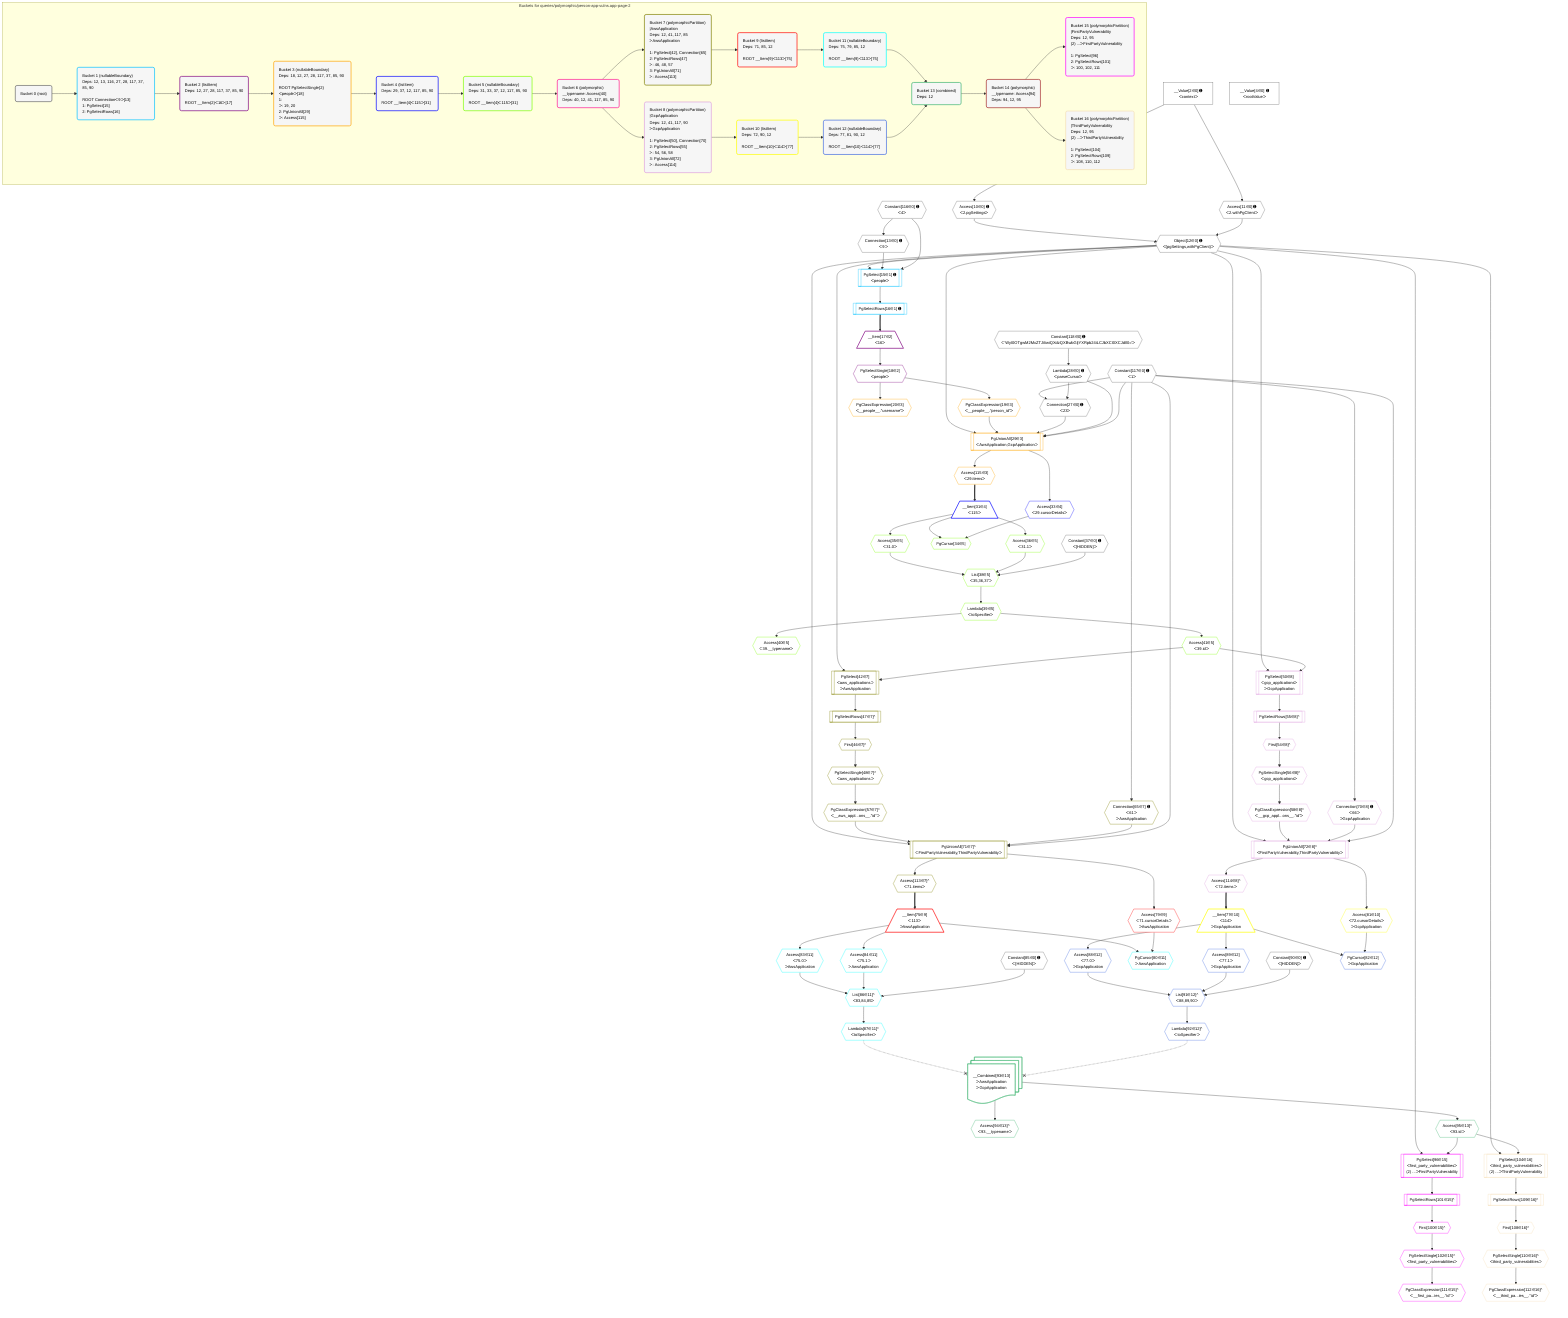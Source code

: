 %%{init: {'themeVariables': { 'fontSize': '12px'}}}%%
graph TD
    classDef path fill:#eee,stroke:#000,color:#000
    classDef plan fill:#fff,stroke-width:1px,color:#000
    classDef itemplan fill:#fff,stroke-width:2px,color:#000
    classDef unbatchedplan fill:#dff,stroke-width:1px,color:#000
    classDef sideeffectplan fill:#fcc,stroke-width:2px,color:#000
    classDef bucket fill:#f6f6f6,color:#000,stroke-width:2px,text-align:left

    subgraph "Buckets for queries/polymorphic/person-app-vulns.app-page-2"
    Bucket0("Bucket 0 (root)"):::bucket
    Bucket1("Bucket 1 (nullableBoundary)<br />Deps: 12, 13, 116, 27, 28, 117, 37, 85, 90<br /><br />ROOT Connectionᐸ9ᐳ[13]<br />1: PgSelect[15]<br />2: PgSelectRows[16]"):::bucket
    Bucket2("Bucket 2 (listItem)<br />Deps: 12, 27, 28, 117, 37, 85, 90<br /><br />ROOT __Item{2}ᐸ16ᐳ[17]"):::bucket
    Bucket3("Bucket 3 (nullableBoundary)<br />Deps: 18, 12, 27, 28, 117, 37, 85, 90<br /><br />ROOT PgSelectSingle{2}ᐸpeopleᐳ[18]<br />1: <br />ᐳ: 19, 20<br />2: PgUnionAll[29]<br />ᐳ: Access[115]"):::bucket
    Bucket4("Bucket 4 (listItem)<br />Deps: 29, 37, 12, 117, 85, 90<br /><br />ROOT __Item{4}ᐸ115ᐳ[31]"):::bucket
    Bucket5("Bucket 5 (nullableBoundary)<br />Deps: 31, 33, 37, 12, 117, 85, 90<br /><br />ROOT __Item{4}ᐸ115ᐳ[31]"):::bucket
    Bucket6("Bucket 6 (polymorphic)<br />__typename: Access[40]<br />Deps: 40, 12, 41, 117, 85, 90"):::bucket
    Bucket7("Bucket 7 (polymorphicPartition)<br />|AwsApplication<br />Deps: 12, 41, 117, 85<br />ᐳAwsApplication<br /><br />1: PgSelect[42], Connection[65]<br />2: PgSelectRows[47]<br />ᐳ: 46, 48, 57<br />3: PgUnionAll[71]<br />ᐳ: Access[113]"):::bucket
    Bucket8("Bucket 8 (polymorphicPartition)<br />|GcpApplication<br />Deps: 12, 41, 117, 90<br />ᐳGcpApplication<br /><br />1: PgSelect[50], Connection[70]<br />2: PgSelectRows[55]<br />ᐳ: 54, 56, 58<br />3: PgUnionAll[72]<br />ᐳ: Access[114]"):::bucket
    Bucket9("Bucket 9 (listItem)<br />Deps: 71, 85, 12<br /><br />ROOT __Item{9}ᐸ113ᐳ[75]"):::bucket
    Bucket10("Bucket 10 (listItem)<br />Deps: 72, 90, 12<br /><br />ROOT __Item{10}ᐸ114ᐳ[77]"):::bucket
    Bucket11("Bucket 11 (nullableBoundary)<br />Deps: 75, 79, 85, 12<br /><br />ROOT __Item{9}ᐸ113ᐳ[75]"):::bucket
    Bucket12("Bucket 12 (nullableBoundary)<br />Deps: 77, 81, 90, 12<br /><br />ROOT __Item{10}ᐸ114ᐳ[77]"):::bucket
    Bucket13("Bucket 13 (combined)<br />Deps: 12"):::bucket
    Bucket14("Bucket 14 (polymorphic)<br />__typename: Access[94]<br />Deps: 94, 12, 95"):::bucket
    Bucket15("Bucket 15 (polymorphicPartition)<br />|FirstPartyVulnerability<br />Deps: 12, 95<br />(2) ...ᐳFirstPartyVulnerability<br /><br />1: PgSelect[96]<br />2: PgSelectRows[101]<br />ᐳ: 100, 102, 111"):::bucket
    Bucket16("Bucket 16 (polymorphicPartition)<br />|ThirdPartyVulnerability<br />Deps: 12, 95<br />(2) ...ᐳThirdPartyVulnerability<br /><br />1: PgSelect[104]<br />2: PgSelectRows[109]<br />ᐳ: 108, 110, 112"):::bucket
    end
    Bucket0 --> Bucket1
    Bucket1 --> Bucket2
    Bucket2 --> Bucket3
    Bucket3 --> Bucket4
    Bucket4 --> Bucket5
    Bucket5 --> Bucket6
    Bucket6 --> Bucket7 & Bucket8
    Bucket7 --> Bucket9
    Bucket8 --> Bucket10
    Bucket9 --> Bucket11
    Bucket10 --> Bucket12
    Bucket11 --> Bucket13
    Bucket12 --> Bucket13
    Bucket13 --> Bucket14
    Bucket14 --> Bucket15 & Bucket16

    %% plan dependencies
    Object12{{"Object[12∈0] ➊<br />ᐸ{pgSettings,withPgClient}ᐳ"}}:::plan
    Access10{{"Access[10∈0] ➊<br />ᐸ2.pgSettingsᐳ"}}:::plan
    Access11{{"Access[11∈0] ➊<br />ᐸ2.withPgClientᐳ"}}:::plan
    Access10 & Access11 --> Object12
    Connection27{{"Connection[27∈0] ➊<br />ᐸ23ᐳ"}}:::plan
    Constant117{{"Constant[117∈0] ➊<br />ᐸ1ᐳ"}}:::plan
    Lambda28{{"Lambda[28∈0] ➊<br />ᐸparseCursorᐳ"}}:::plan
    Constant117 & Lambda28 --> Connection27
    __Value2["__Value[2∈0] ➊<br />ᐸcontextᐳ"]:::plan
    __Value2 --> Access10
    __Value2 --> Access11
    Connection13{{"Connection[13∈0] ➊<br />ᐸ9ᐳ"}}:::plan
    Constant116{{"Constant[116∈0] ➊<br />ᐸ4ᐳ"}}:::plan
    Constant116 --> Connection13
    Constant118{{"Constant[118∈0] ➊<br />ᐸ'WyI0OTgwM2MxZTJiIiwiQXdzQXBwbGljYXRpb24iLCJbXCI0XCJdIl0='ᐳ"}}:::plan
    Constant118 --> Lambda28
    __Value4["__Value[4∈0] ➊<br />ᐸrootValueᐳ"]:::plan
    Constant37{{"Constant[37∈0] ➊<br />ᐸ[HIDDEN]ᐳ"}}:::plan
    Constant85{{"Constant[85∈0] ➊<br />ᐸ[HIDDEN]ᐳ"}}:::plan
    Constant90{{"Constant[90∈0] ➊<br />ᐸ[HIDDEN]ᐳ"}}:::plan
    PgSelect15[["PgSelect[15∈1] ➊<br />ᐸpeopleᐳ"]]:::plan
    Object12 & Connection13 & Constant116 --> PgSelect15
    PgSelectRows16[["PgSelectRows[16∈1] ➊"]]:::plan
    PgSelect15 --> PgSelectRows16
    __Item17[/"__Item[17∈2]<br />ᐸ16ᐳ"\]:::itemplan
    PgSelectRows16 ==> __Item17
    PgSelectSingle18{{"PgSelectSingle[18∈2]<br />ᐸpeopleᐳ"}}:::plan
    __Item17 --> PgSelectSingle18
    PgUnionAll29[["PgUnionAll[29∈3]<br />ᐸAwsApplication,GcpApplicationᐳ"]]:::plan
    PgClassExpression19{{"PgClassExpression[19∈3]<br />ᐸ__people__.”person_id”ᐳ"}}:::plan
    Object12 & PgClassExpression19 & Connection27 & Lambda28 & Constant117 --> PgUnionAll29
    PgSelectSingle18 --> PgClassExpression19
    PgClassExpression20{{"PgClassExpression[20∈3]<br />ᐸ__people__.”username”ᐳ"}}:::plan
    PgSelectSingle18 --> PgClassExpression20
    Access115{{"Access[115∈3]<br />ᐸ29.itemsᐳ"}}:::plan
    PgUnionAll29 --> Access115
    __Item31[/"__Item[31∈4]<br />ᐸ115ᐳ"\]:::itemplan
    Access115 ==> __Item31
    Access33{{"Access[33∈4]<br />ᐸ29.cursorDetailsᐳ"}}:::plan
    PgUnionAll29 --> Access33
    List38{{"List[38∈5]<br />ᐸ35,36,37ᐳ"}}:::plan
    Access35{{"Access[35∈5]<br />ᐸ31.0ᐳ"}}:::plan
    Access36{{"Access[36∈5]<br />ᐸ31.1ᐳ"}}:::plan
    Access35 & Access36 & Constant37 --> List38
    PgCursor34{{"PgCursor[34∈5]"}}:::plan
    __Item31 & Access33 --> PgCursor34
    __Item31 --> Access35
    __Item31 --> Access36
    Lambda39{{"Lambda[39∈5]<br />ᐸtoSpecifierᐳ"}}:::plan
    List38 --> Lambda39
    Access40{{"Access[40∈5]<br />ᐸ39.__typenameᐳ"}}:::plan
    Lambda39 --> Access40
    Access41{{"Access[41∈5]<br />ᐸ39.idᐳ"}}:::plan
    Lambda39 --> Access41
    PgUnionAll71[["PgUnionAll[71∈7]^<br />ᐸFirstPartyVulnerability,ThirdPartyVulnerabilityᐳ"]]:::plan
    PgClassExpression57{{"PgClassExpression[57∈7]^<br />ᐸ__aws_appl...ons__.”id”ᐳ"}}:::plan
    Connection65{{"Connection[65∈7] ➊<br />ᐸ61ᐳ<br />ᐳAwsApplication"}}:::plan
    Object12 & PgClassExpression57 & Connection65 & Constant117 --> PgUnionAll71
    PgSelect42[["PgSelect[42∈7]<br />ᐸaws_applicationsᐳ<br />ᐳAwsApplication"]]:::plan
    Object12 & Access41 --> PgSelect42
    First46{{"First[46∈7]^"}}:::plan
    PgSelectRows47[["PgSelectRows[47∈7]^"]]:::plan
    PgSelectRows47 --> First46
    PgSelect42 --> PgSelectRows47
    PgSelectSingle48{{"PgSelectSingle[48∈7]^<br />ᐸaws_applicationsᐳ"}}:::plan
    First46 --> PgSelectSingle48
    PgSelectSingle48 --> PgClassExpression57
    Constant117 --> Connection65
    Access113{{"Access[113∈7]^<br />ᐸ71.itemsᐳ"}}:::plan
    PgUnionAll71 --> Access113
    PgUnionAll72[["PgUnionAll[72∈8]^<br />ᐸFirstPartyVulnerability,ThirdPartyVulnerabilityᐳ"]]:::plan
    PgClassExpression58{{"PgClassExpression[58∈8]^<br />ᐸ__gcp_appl...ons__.”id”ᐳ"}}:::plan
    Connection70{{"Connection[70∈8] ➊<br />ᐸ66ᐳ<br />ᐳGcpApplication"}}:::plan
    Object12 & PgClassExpression58 & Connection70 & Constant117 --> PgUnionAll72
    PgSelect50[["PgSelect[50∈8]<br />ᐸgcp_applicationsᐳ<br />ᐳGcpApplication"]]:::plan
    Object12 & Access41 --> PgSelect50
    First54{{"First[54∈8]^"}}:::plan
    PgSelectRows55[["PgSelectRows[55∈8]^"]]:::plan
    PgSelectRows55 --> First54
    PgSelect50 --> PgSelectRows55
    PgSelectSingle56{{"PgSelectSingle[56∈8]^<br />ᐸgcp_applicationsᐳ"}}:::plan
    First54 --> PgSelectSingle56
    PgSelectSingle56 --> PgClassExpression58
    Constant117 --> Connection70
    Access114{{"Access[114∈8]^<br />ᐸ72.itemsᐳ"}}:::plan
    PgUnionAll72 --> Access114
    __Item75[/"__Item[75∈9]<br />ᐸ113ᐳ<br />ᐳAwsApplication"\]:::itemplan
    Access113 ==> __Item75
    Access79{{"Access[79∈9]<br />ᐸ71.cursorDetailsᐳ<br />ᐳAwsApplication"}}:::plan
    PgUnionAll71 --> Access79
    __Item77[/"__Item[77∈10]<br />ᐸ114ᐳ<br />ᐳGcpApplication"\]:::itemplan
    Access114 ==> __Item77
    Access81{{"Access[81∈10]<br />ᐸ72.cursorDetailsᐳ<br />ᐳGcpApplication"}}:::plan
    PgUnionAll72 --> Access81
    List86{{"List[86∈11]^<br />ᐸ83,84,85ᐳ"}}:::plan
    Access83{{"Access[83∈11]<br />ᐸ75.0ᐳ<br />ᐳAwsApplication"}}:::plan
    Access84{{"Access[84∈11]<br />ᐸ75.1ᐳ<br />ᐳAwsApplication"}}:::plan
    Access83 & Access84 & Constant85 --> List86
    PgCursor80{{"PgCursor[80∈11]<br />ᐳAwsApplication"}}:::plan
    __Item75 & Access79 --> PgCursor80
    __Item75 --> Access83
    __Item75 --> Access84
    Lambda87{{"Lambda[87∈11]^<br />ᐸtoSpecifierᐳ"}}:::plan
    List86 --> Lambda87
    List91{{"List[91∈12]^<br />ᐸ88,89,90ᐳ"}}:::plan
    Access88{{"Access[88∈12]<br />ᐸ77.0ᐳ<br />ᐳGcpApplication"}}:::plan
    Access89{{"Access[89∈12]<br />ᐸ77.1ᐳ<br />ᐳGcpApplication"}}:::plan
    Access88 & Access89 & Constant90 --> List91
    PgCursor82{{"PgCursor[82∈12]<br />ᐳGcpApplication"}}:::plan
    __Item77 & Access81 --> PgCursor82
    __Item77 --> Access88
    __Item77 --> Access89
    Lambda92{{"Lambda[92∈12]^<br />ᐸtoSpecifierᐳ"}}:::plan
    List91 --> Lambda92
    Access94{{"Access[94∈13]^<br />ᐸ93.__typenameᐳ"}}:::plan
    __Value93:::plan@{shape: docs, label: "__Combined[93∈13]<br />ᐳAwsApplication<br />ᐳGcpApplication"}
    __Value93 --> Access94
    Access95{{"Access[95∈13]^<br />ᐸ93.idᐳ"}}:::plan
    __Value93 --> Access95
    PgSelect96[["PgSelect[96∈15]<br />ᐸfirst_party_vulnerabilitiesᐳ<br />(2) ...ᐳFirstPartyVulnerability"]]:::plan
    Object12 & Access95 --> PgSelect96
    First100{{"First[100∈15]^"}}:::plan
    PgSelectRows101[["PgSelectRows[101∈15]^"]]:::plan
    PgSelectRows101 --> First100
    PgSelect96 --> PgSelectRows101
    PgSelectSingle102{{"PgSelectSingle[102∈15]^<br />ᐸfirst_party_vulnerabilitiesᐳ"}}:::plan
    First100 --> PgSelectSingle102
    PgClassExpression111{{"PgClassExpression[111∈15]^<br />ᐸ__first_pa...ies__.”id”ᐳ"}}:::plan
    PgSelectSingle102 --> PgClassExpression111
    PgSelect104[["PgSelect[104∈16]<br />ᐸthird_party_vulnerabilitiesᐳ<br />(2) ...ᐳThirdPartyVulnerability"]]:::plan
    Object12 & Access95 --> PgSelect104
    First108{{"First[108∈16]^"}}:::plan
    PgSelectRows109[["PgSelectRows[109∈16]^"]]:::plan
    PgSelectRows109 --> First108
    PgSelect104 --> PgSelectRows109
    PgSelectSingle110{{"PgSelectSingle[110∈16]^<br />ᐸthird_party_vulnerabilitiesᐳ"}}:::plan
    First108 --> PgSelectSingle110
    PgClassExpression112{{"PgClassExpression[112∈16]^<br />ᐸ__third_pa...ies__.”id”ᐳ"}}:::plan
    PgSelectSingle110 --> PgClassExpression112

    %% define steps
    classDef bucket0 stroke:#696969
    class Bucket0,__Value2,__Value4,Access10,Access11,Object12,Connection13,Connection27,Lambda28,Constant37,Constant85,Constant90,Constant116,Constant117,Constant118 bucket0
    classDef bucket1 stroke:#00bfff
    class Bucket1,PgSelect15,PgSelectRows16 bucket1
    classDef bucket2 stroke:#7f007f
    class Bucket2,__Item17,PgSelectSingle18 bucket2
    classDef bucket3 stroke:#ffa500
    class Bucket3,PgClassExpression19,PgClassExpression20,PgUnionAll29,Access115 bucket3
    classDef bucket4 stroke:#0000ff
    class Bucket4,__Item31,Access33 bucket4
    classDef bucket5 stroke:#7fff00
    class Bucket5,PgCursor34,Access35,Access36,List38,Lambda39,Access40,Access41 bucket5
    classDef bucket6 stroke:#ff1493
    class Bucket6 bucket6
    classDef bucket7 stroke:#808000
    class Bucket7,PgSelect42,First46,PgSelectRows47,PgSelectSingle48,PgClassExpression57,Connection65,PgUnionAll71,Access113 bucket7
    classDef bucket8 stroke:#dda0dd
    class Bucket8,PgSelect50,First54,PgSelectRows55,PgSelectSingle56,PgClassExpression58,Connection70,PgUnionAll72,Access114 bucket8
    classDef bucket9 stroke:#ff0000
    class Bucket9,__Item75,Access79 bucket9
    classDef bucket10 stroke:#ffff00
    class Bucket10,__Item77,Access81 bucket10
    classDef bucket11 stroke:#00ffff
    class Bucket11,PgCursor80,Access83,Access84,List86,Lambda87 bucket11
    classDef bucket12 stroke:#4169e1
    class Bucket12,PgCursor82,Access88,Access89,List91,Lambda92 bucket12
    classDef bucket13 stroke:#3cb371
    class Bucket13,__Value93,Access94,Access95 bucket13
    classDef bucket14 stroke:#a52a2a
    class Bucket14 bucket14
    classDef bucket15 stroke:#ff00ff
    class Bucket15,PgSelect96,First100,PgSelectRows101,PgSelectSingle102,PgClassExpression111 bucket15
    classDef bucket16 stroke:#f5deb3
    class Bucket16,PgSelect104,First108,PgSelectRows109,PgSelectSingle110,PgClassExpression112 bucket16

    Lambda87 -.-x __Value93
    Lambda92 -.-x __Value93